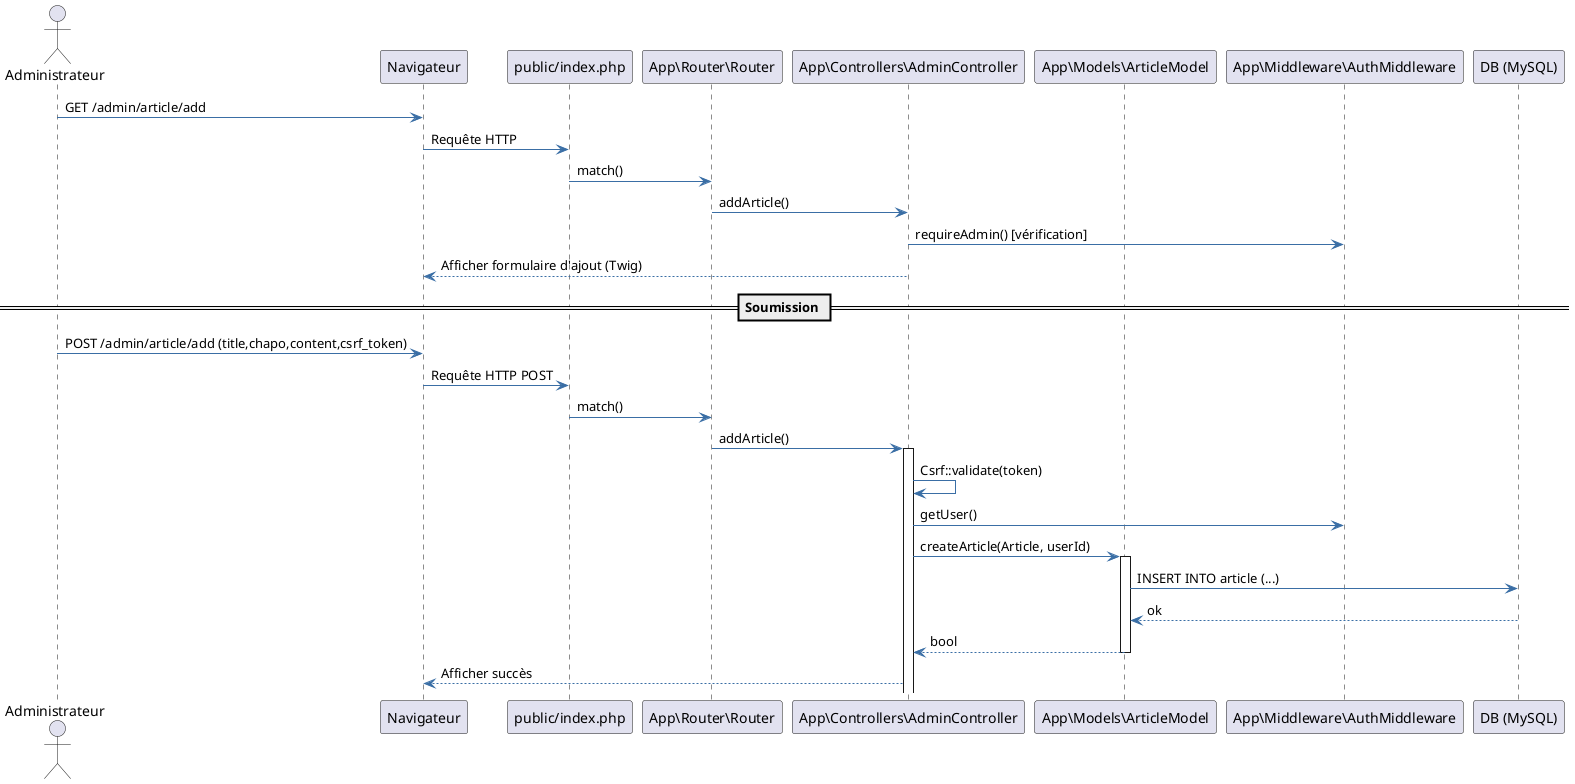@startuml
' Diagramme de séquence – Admin: Ajouter un article

skinparam shadowing false
skinparam ArrowColor #3A6EA5
skinparam lifelineBorderColor #3A6EA5
skinparam lifelineBackgroundColor #EEF5FF

actor "Administrateur" as A
participant "Navigateur" as Browser
participant "public/index.php" as Front
participant "App\\Router\\Router" as R
participant "App\\Controllers\\AdminController" as C
participant "App\\Models\\ArticleModel" as M
participant "App\\Middleware\\AuthMiddleware" as Auth
participant "DB (MySQL)" as DB

A -> Browser: GET /admin/article/add
Browser -> Front: Requête HTTP
Front -> R: match()
R -> C: addArticle()
C -> Auth: requireAdmin() [vérification]
C --> Browser: Afficher formulaire d'ajout (Twig)

== Soumission ==
A -> Browser: POST /admin/article/add (title,chapo,content,csrf_token)
Browser -> Front: Requête HTTP POST
Front -> R: match()
R -> C: addArticle()
activate C
C -> C: Csrf::validate(token)
C -> Auth: getUser()
C -> M: createArticle(Article, userId)
activate M
M -> DB: INSERT INTO article (...)
DB --> M: ok
M --> C: bool
deactivate M
C --> Browser: Afficher succès

@enduml
